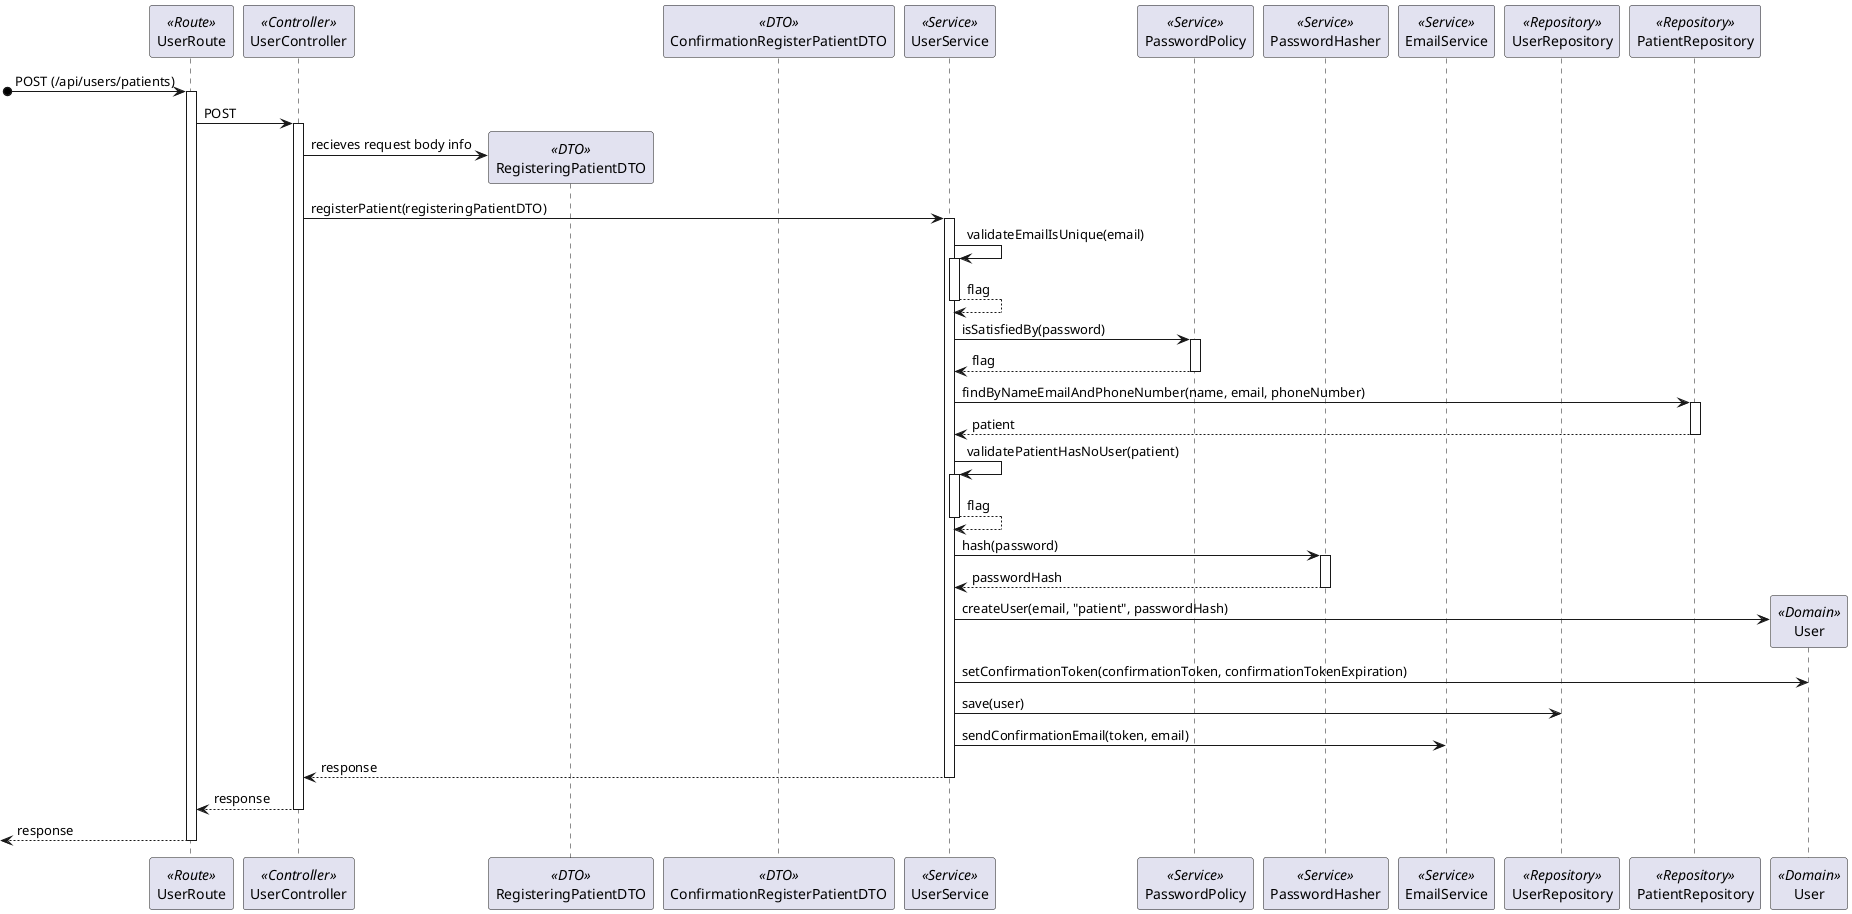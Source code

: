 ```plantuml
@startuml Process_View_Prior_Confirmation
participant UserRoute as Route <<Route>>
participant UserController as Controller <<Controller>>
participant RegisteringPatientDTO as DTO <<DTO>>
participant ConfirmationRegisterPatientDTO as ConfirmationDTO <<DTO>>
participant UserService as Service <<Service>>
participant PasswordPolicy as Policy <<Service>>
participant PasswordHasher as Hasher <<Service>>
participant EmailService as EmailService <<Service>>
participant UserRepository as Repository <<Repository>>
participant PatientRepository as PatientRepository <<Repository>> 
participant User as Domain <<Domain>>
[o-> Route: POST (/api/users/patients)
activate Route
Route -> Controller : POST
activate Controller
Controller -> DTO** : recieves request body info
Controller -> Service : registerPatient(registeringPatientDTO)
activate Service
Service -> Service : validateEmailIsUnique(email)
activate Service
return flag
Service -> Policy : isSatisfiedBy(password)
activate Policy
return flag
Service -> PatientRepository : findByNameEmailAndPhoneNumber(name, email, phoneNumber)
activate PatientRepository
return patient
Service -> Service : validatePatientHasNoUser(patient)
activate Service
return flag
Service -> Hasher : hash(password)
activate Hasher
return passwordHash
Service -> Domain** : createUser(email, "patient", passwordHash)
Service -> Domain : setConfirmationToken(confirmationToken, confirmationTokenExpiration)
Service -> Repository : save(user)
Service -> EmailService : sendConfirmationEmail(token, email)
return response
return response
<-- Route : response
deactivate Route


@enduml
```